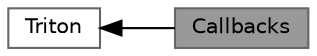 digraph "Callbacks"
{
 // LATEX_PDF_SIZE
  bgcolor="transparent";
  edge [fontname=Helvetica,fontsize=10,labelfontname=Helvetica,labelfontsize=10];
  node [fontname=Helvetica,fontsize=10,shape=box,height=0.2,width=0.4];
  rankdir=LR;
  Node1 [label="Callbacks",height=0.2,width=0.4,color="gray40", fillcolor="grey60", style="filled", fontcolor="black",tooltip=" "];
  Node2 [label="Triton",height=0.2,width=0.4,color="grey40", fillcolor="white", style="filled",URL="$group__triton.html",tooltip=" "];
  Node2->Node1 [shape=plaintext, dir="back", style="solid"];
}
